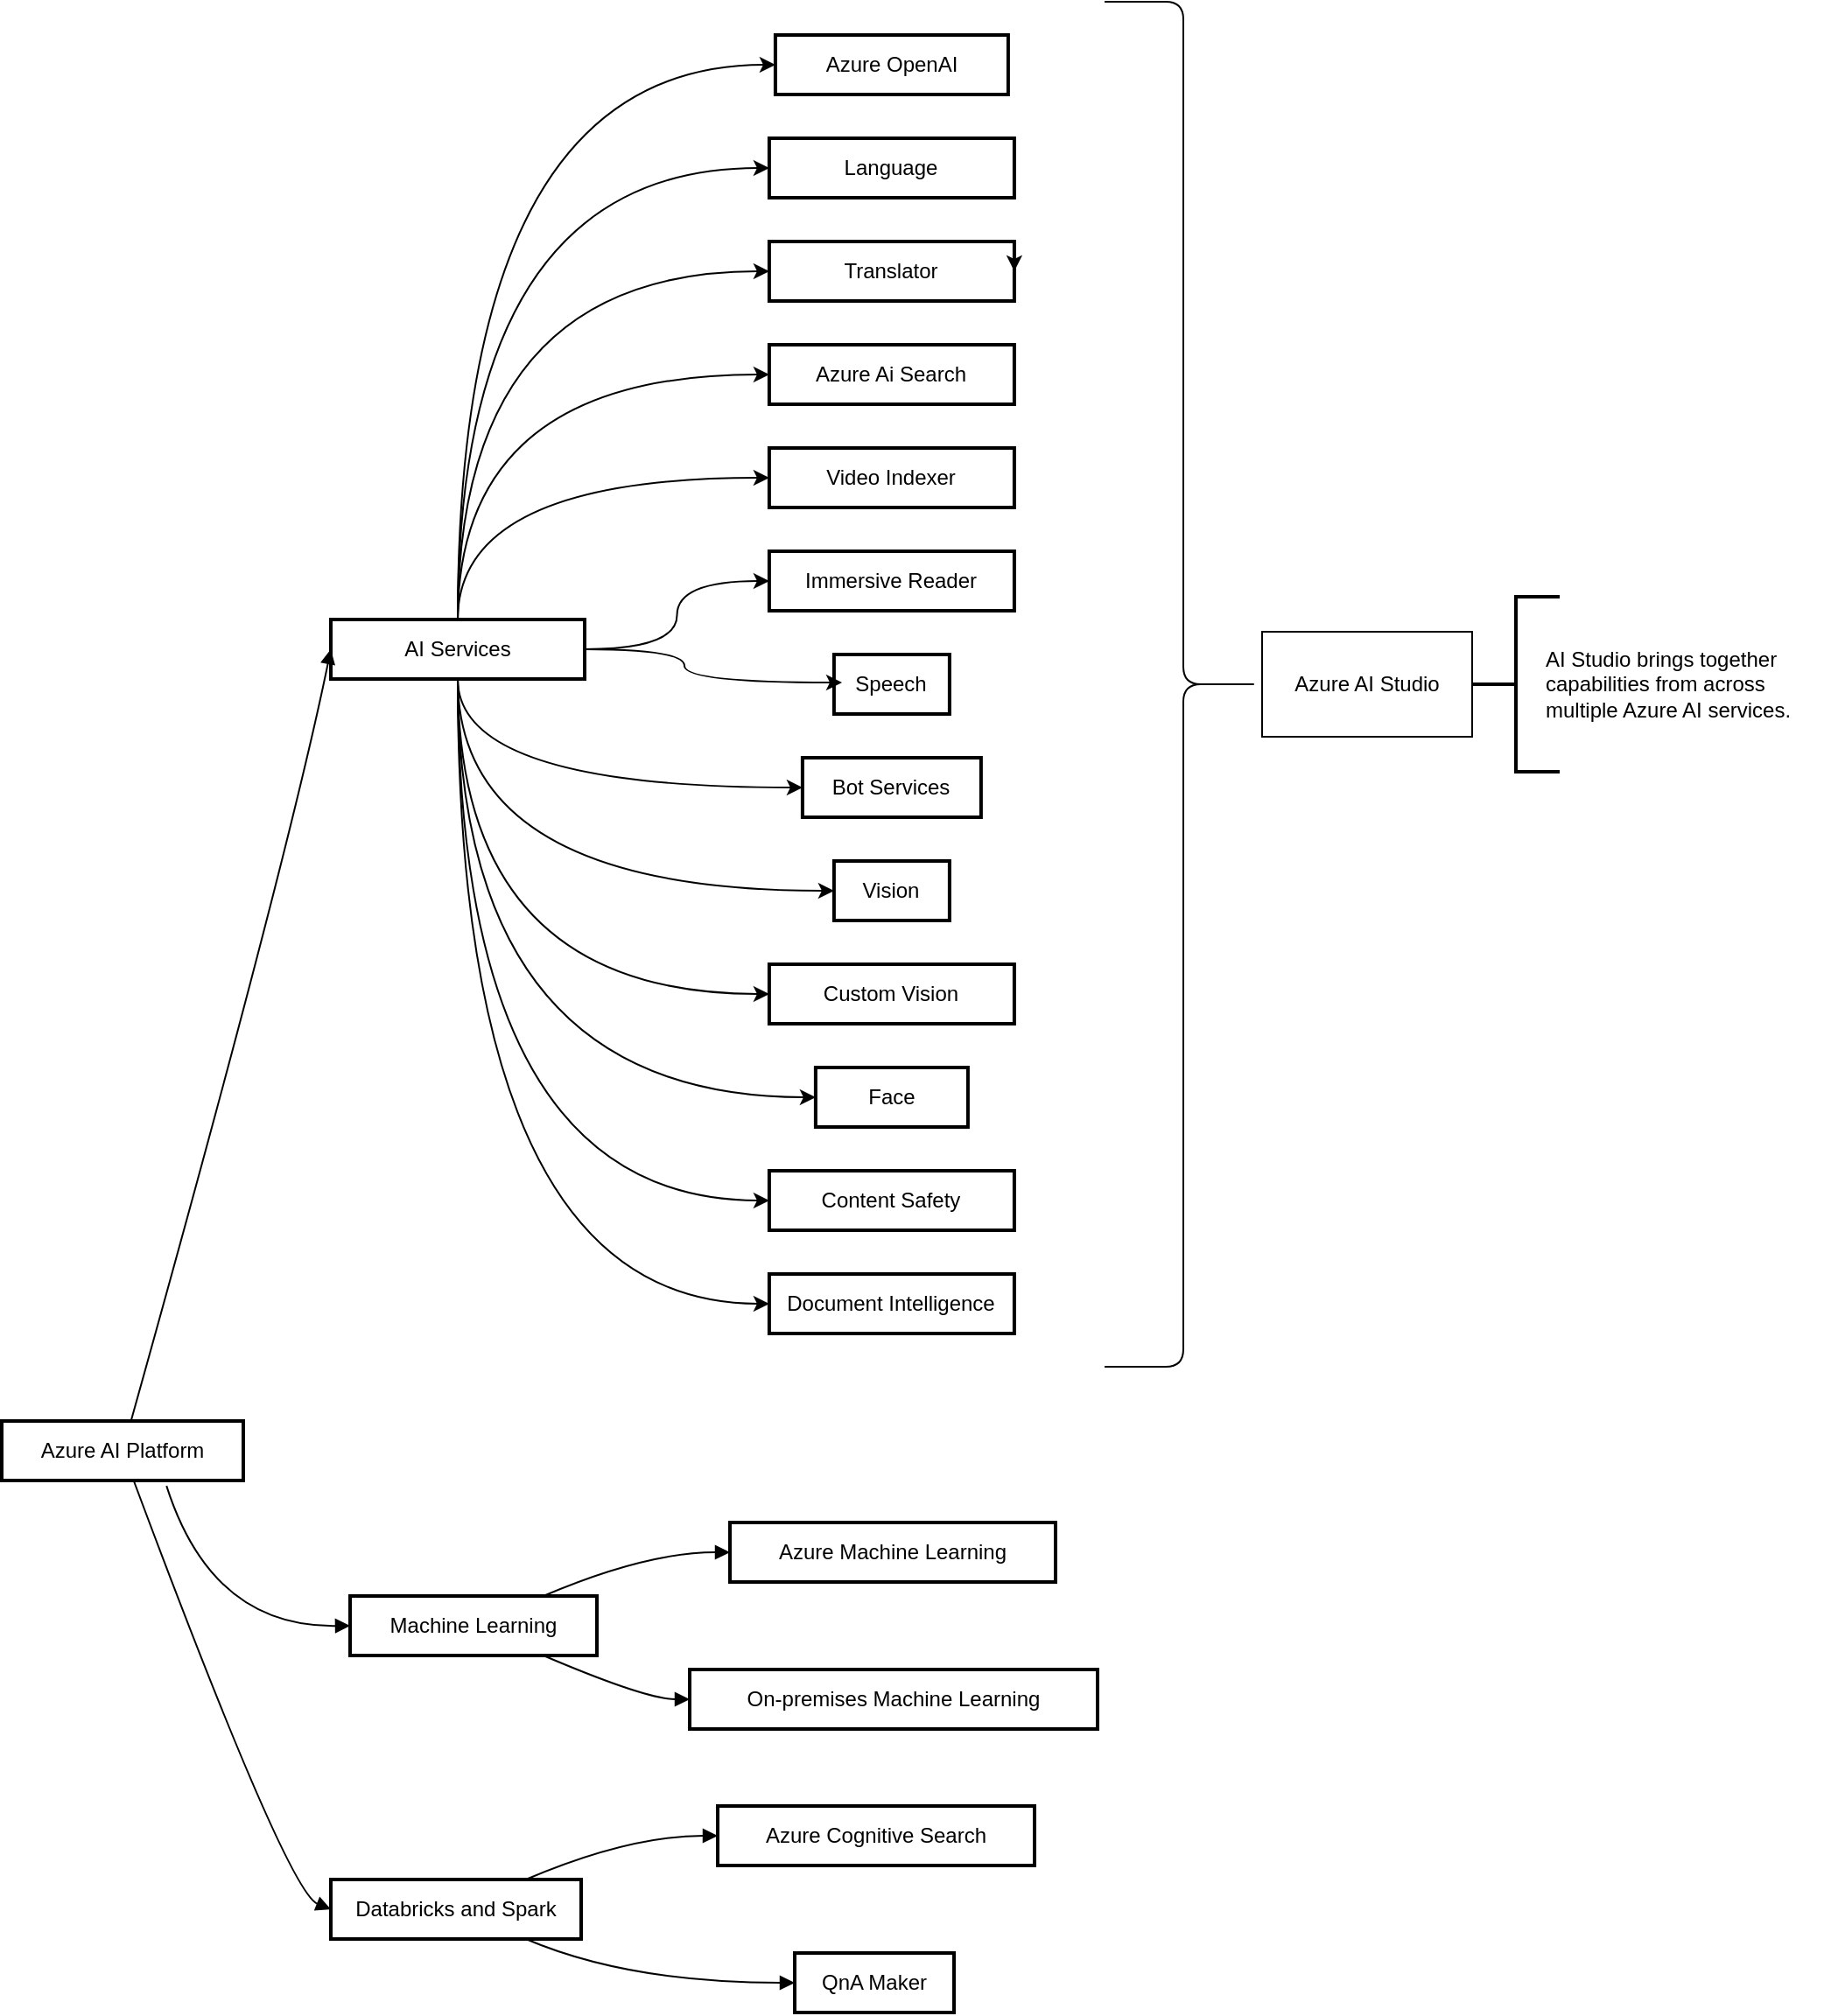 <mxfile version="23.1.4" type="github">
  <diagram name="Página-1" id="4LGEyRPNAvTtnEifTHat">
    <mxGraphModel dx="2866" dy="2235" grid="1" gridSize="10" guides="1" tooltips="1" connect="1" arrows="1" fold="1" page="1" pageScale="1" pageWidth="827" pageHeight="1169" math="0" shadow="0">
      <root>
        <mxCell id="0" />
        <mxCell id="1" parent="0" />
        <mxCell id="2" value="Azure AI Platform" style="whiteSpace=wrap;strokeWidth=2;" parent="1" vertex="1">
          <mxGeometry x="-490" y="582" width="138" height="34" as="geometry" />
        </mxCell>
        <mxCell id="8FiEF_ac_Us0IcNXSMMW-44" style="edgeStyle=orthogonalEdgeStyle;rounded=0;orthogonalLoop=1;jettySize=auto;html=1;exitX=0.5;exitY=1;exitDx=0;exitDy=0;entryX=0;entryY=0.5;entryDx=0;entryDy=0;curved=1;" edge="1" parent="1" source="3" target="5">
          <mxGeometry relative="1" as="geometry" />
        </mxCell>
        <mxCell id="8FiEF_ac_Us0IcNXSMMW-45" style="edgeStyle=orthogonalEdgeStyle;rounded=0;orthogonalLoop=1;jettySize=auto;html=1;entryX=0;entryY=0.5;entryDx=0;entryDy=0;exitX=0.5;exitY=1;exitDx=0;exitDy=0;curved=1;" edge="1" parent="1" source="3" target="8FiEF_ac_Us0IcNXSMMW-40">
          <mxGeometry relative="1" as="geometry" />
        </mxCell>
        <mxCell id="8FiEF_ac_Us0IcNXSMMW-46" style="edgeStyle=orthogonalEdgeStyle;rounded=0;orthogonalLoop=1;jettySize=auto;html=1;entryX=0;entryY=0.5;entryDx=0;entryDy=0;exitX=0.5;exitY=1;exitDx=0;exitDy=0;curved=1;" edge="1" parent="1" source="3" target="8FiEF_ac_Us0IcNXSMMW-39">
          <mxGeometry relative="1" as="geometry" />
        </mxCell>
        <mxCell id="8FiEF_ac_Us0IcNXSMMW-47" style="edgeStyle=orthogonalEdgeStyle;rounded=0;orthogonalLoop=1;jettySize=auto;html=1;entryX=0;entryY=0.5;entryDx=0;entryDy=0;exitX=0.5;exitY=1;exitDx=0;exitDy=0;curved=1;" edge="1" parent="1" source="3" target="8FiEF_ac_Us0IcNXSMMW-38">
          <mxGeometry relative="1" as="geometry" />
        </mxCell>
        <mxCell id="8FiEF_ac_Us0IcNXSMMW-48" style="edgeStyle=orthogonalEdgeStyle;rounded=0;orthogonalLoop=1;jettySize=auto;html=1;entryX=0;entryY=0.5;entryDx=0;entryDy=0;exitX=0.5;exitY=1;exitDx=0;exitDy=0;curved=1;" edge="1" parent="1" source="3" target="8FiEF_ac_Us0IcNXSMMW-37">
          <mxGeometry relative="1" as="geometry" />
        </mxCell>
        <mxCell id="8FiEF_ac_Us0IcNXSMMW-49" style="edgeStyle=orthogonalEdgeStyle;rounded=0;orthogonalLoop=1;jettySize=auto;html=1;entryX=0;entryY=0.5;entryDx=0;entryDy=0;exitX=0.5;exitY=1;exitDx=0;exitDy=0;curved=1;" edge="1" parent="1" source="3" target="8FiEF_ac_Us0IcNXSMMW-35">
          <mxGeometry relative="1" as="geometry" />
        </mxCell>
        <mxCell id="8FiEF_ac_Us0IcNXSMMW-51" style="edgeStyle=orthogonalEdgeStyle;rounded=0;orthogonalLoop=1;jettySize=auto;html=1;entryX=0;entryY=0.5;entryDx=0;entryDy=0;curved=1;" edge="1" parent="1" source="3" target="8FiEF_ac_Us0IcNXSMMW-43">
          <mxGeometry relative="1" as="geometry" />
        </mxCell>
        <mxCell id="8FiEF_ac_Us0IcNXSMMW-52" style="edgeStyle=orthogonalEdgeStyle;rounded=0;orthogonalLoop=1;jettySize=auto;html=1;entryX=0;entryY=0.5;entryDx=0;entryDy=0;curved=1;exitX=0.5;exitY=0;exitDx=0;exitDy=0;" edge="1" parent="1" source="3" target="8FiEF_ac_Us0IcNXSMMW-42">
          <mxGeometry relative="1" as="geometry" />
        </mxCell>
        <mxCell id="8FiEF_ac_Us0IcNXSMMW-53" style="edgeStyle=orthogonalEdgeStyle;rounded=0;orthogonalLoop=1;jettySize=auto;html=1;entryX=0;entryY=0.5;entryDx=0;entryDy=0;exitX=0.5;exitY=0;exitDx=0;exitDy=0;curved=1;" edge="1" parent="1" source="3" target="8FiEF_ac_Us0IcNXSMMW-41">
          <mxGeometry relative="1" as="geometry" />
        </mxCell>
        <mxCell id="8FiEF_ac_Us0IcNXSMMW-54" style="edgeStyle=orthogonalEdgeStyle;rounded=0;orthogonalLoop=1;jettySize=auto;html=1;entryX=0;entryY=0.5;entryDx=0;entryDy=0;exitX=0.5;exitY=0;exitDx=0;exitDy=0;curved=1;" edge="1" parent="1" source="3" target="9">
          <mxGeometry relative="1" as="geometry" />
        </mxCell>
        <mxCell id="8FiEF_ac_Us0IcNXSMMW-55" style="edgeStyle=orthogonalEdgeStyle;rounded=0;orthogonalLoop=1;jettySize=auto;html=1;entryX=0;entryY=0.5;entryDx=0;entryDy=0;exitX=0.5;exitY=0;exitDx=0;exitDy=0;curved=1;" edge="1" parent="1" source="3" target="8">
          <mxGeometry relative="1" as="geometry" />
        </mxCell>
        <mxCell id="8FiEF_ac_Us0IcNXSMMW-56" style="edgeStyle=orthogonalEdgeStyle;rounded=0;orthogonalLoop=1;jettySize=auto;html=1;entryX=0;entryY=0.5;entryDx=0;entryDy=0;exitX=0.5;exitY=0;exitDx=0;exitDy=0;curved=1;" edge="1" parent="1" source="3" target="7">
          <mxGeometry relative="1" as="geometry" />
        </mxCell>
        <mxCell id="3" value="AI Services" style="whiteSpace=wrap;strokeWidth=2;" parent="1" vertex="1">
          <mxGeometry x="-302" y="124" width="145" height="34" as="geometry" />
        </mxCell>
        <mxCell id="4" value="Machine Learning" style="whiteSpace=wrap;strokeWidth=2;" parent="1" vertex="1">
          <mxGeometry x="-291" y="682" width="141" height="34" as="geometry" />
        </mxCell>
        <mxCell id="5" value="Bot Services" style="whiteSpace=wrap;strokeWidth=2;" parent="1" vertex="1">
          <mxGeometry x="-32.55" y="203" width="102" height="34" as="geometry" />
        </mxCell>
        <mxCell id="6" value="Databricks and Spark" style="whiteSpace=wrap;strokeWidth=2;" parent="1" vertex="1">
          <mxGeometry x="-302" y="844" width="143" height="34" as="geometry" />
        </mxCell>
        <mxCell id="7" value="Azure OpenAI" style="whiteSpace=wrap;strokeWidth=2;" parent="1" vertex="1">
          <mxGeometry x="-48.05" y="-210" width="133" height="34" as="geometry" />
        </mxCell>
        <mxCell id="8" value="Language" style="whiteSpace=wrap;strokeWidth=2;" parent="1" vertex="1">
          <mxGeometry x="-51.55" y="-151" width="140" height="34" as="geometry" />
        </mxCell>
        <mxCell id="9" value="Translator" style="whiteSpace=wrap;strokeWidth=2;" parent="1" vertex="1">
          <mxGeometry x="-51.55" y="-92" width="140" height="34" as="geometry" />
        </mxCell>
        <mxCell id="10" value="Speech" style="whiteSpace=wrap;strokeWidth=2;" parent="1" vertex="1">
          <mxGeometry x="-14.55" y="144" width="66" height="34" as="geometry" />
        </mxCell>
        <mxCell id="11" value="Azure Machine Learning" style="whiteSpace=wrap;strokeWidth=2;" parent="1" vertex="1">
          <mxGeometry x="-74" y="640" width="186" height="34" as="geometry" />
        </mxCell>
        <mxCell id="12" value="On-premises Machine Learning" style="whiteSpace=wrap;strokeWidth=2;" parent="1" vertex="1">
          <mxGeometry x="-97" y="724" width="233" height="34" as="geometry" />
        </mxCell>
        <mxCell id="15" value="Azure Cognitive Search" style="whiteSpace=wrap;strokeWidth=2;" parent="1" vertex="1">
          <mxGeometry x="-81" y="802" width="181" height="34" as="geometry" />
        </mxCell>
        <mxCell id="16" value="QnA Maker" style="whiteSpace=wrap;strokeWidth=2;" parent="1" vertex="1">
          <mxGeometry x="-37" y="886" width="91" height="34" as="geometry" />
        </mxCell>
        <mxCell id="17" value="" style="curved=1;startArrow=none;endArrow=block;exitX=0.535;exitY=0;entryX=0.0;entryY=0.5;" parent="1" source="2" target="3" edge="1">
          <mxGeometry relative="1" as="geometry">
            <Array as="points">
              <mxPoint x="-327" y="263" />
            </Array>
          </mxGeometry>
        </mxCell>
        <mxCell id="18" value="" style="curved=1;startArrow=none;endArrow=block;exitX=0.682;exitY=1.09;entryX=0.003;entryY=0.5;exitDx=0;exitDy=0;exitPerimeter=0;" parent="1" source="2" target="4" edge="1">
          <mxGeometry relative="1" as="geometry">
            <Array as="points">
              <mxPoint x="-370" y="700" />
            </Array>
          </mxGeometry>
        </mxCell>
        <mxCell id="20" value="" style="curved=1;startArrow=none;endArrow=block;exitX=0.546;exitY=1;entryX=0.002;entryY=0.5;" parent="1" source="2" target="6" edge="1">
          <mxGeometry relative="1" as="geometry">
            <Array as="points">
              <mxPoint x="-327" y="851" />
            </Array>
          </mxGeometry>
        </mxCell>
        <mxCell id="25" value="" style="curved=1;startArrow=none;endArrow=block;exitX=0.783;exitY=0;entryX=0.0;entryY=0.5;" parent="1" source="4" target="11" edge="1">
          <mxGeometry relative="1" as="geometry">
            <Array as="points">
              <mxPoint x="-122" y="657" />
            </Array>
          </mxGeometry>
        </mxCell>
        <mxCell id="26" value="" style="curved=1;startArrow=none;endArrow=block;exitX=0.783;exitY=1;entryX=-0.002;entryY=0.5;" parent="1" source="4" target="12" edge="1">
          <mxGeometry relative="1" as="geometry">
            <Array as="points">
              <mxPoint x="-122" y="741" />
            </Array>
          </mxGeometry>
        </mxCell>
        <mxCell id="29" value="" style="curved=1;startArrow=none;endArrow=block;exitX=0.779;exitY=0;entryX=-0.002;entryY=0.5;" parent="1" source="6" target="15" edge="1">
          <mxGeometry relative="1" as="geometry">
            <Array as="points">
              <mxPoint x="-132" y="819" />
            </Array>
          </mxGeometry>
        </mxCell>
        <mxCell id="30" value="" style="curved=1;startArrow=none;endArrow=block;exitX=0.779;exitY=1;entryX=0.005;entryY=0.5;" parent="1" source="6" target="16" edge="1">
          <mxGeometry relative="1" as="geometry">
            <Array as="points">
              <mxPoint x="-132" y="903" />
            </Array>
          </mxGeometry>
        </mxCell>
        <mxCell id="8FiEF_ac_Us0IcNXSMMW-30" style="edgeStyle=orthogonalEdgeStyle;rounded=0;orthogonalLoop=1;jettySize=auto;html=1;exitX=1;exitY=0.25;exitDx=0;exitDy=0;entryX=1;entryY=0.5;entryDx=0;entryDy=0;" edge="1" parent="1" source="9" target="9">
          <mxGeometry relative="1" as="geometry" />
        </mxCell>
        <mxCell id="8FiEF_ac_Us0IcNXSMMW-35" value="Vision" style="whiteSpace=wrap;strokeWidth=2;" vertex="1" parent="1">
          <mxGeometry x="-14.55" y="262" width="66" height="34" as="geometry" />
        </mxCell>
        <mxCell id="8FiEF_ac_Us0IcNXSMMW-37" value="Custom Vision" style="whiteSpace=wrap;strokeWidth=2;" vertex="1" parent="1">
          <mxGeometry x="-51.55" y="321" width="140" height="34" as="geometry" />
        </mxCell>
        <mxCell id="8FiEF_ac_Us0IcNXSMMW-38" value="Face" style="whiteSpace=wrap;strokeWidth=2;" vertex="1" parent="1">
          <mxGeometry x="-25.05" y="380" width="87" height="34" as="geometry" />
        </mxCell>
        <mxCell id="8FiEF_ac_Us0IcNXSMMW-39" value="Content Safety" style="whiteSpace=wrap;strokeWidth=2;" vertex="1" parent="1">
          <mxGeometry x="-51.55" y="439" width="140" height="34" as="geometry" />
        </mxCell>
        <mxCell id="8FiEF_ac_Us0IcNXSMMW-40" value="Document Intelligence" style="whiteSpace=wrap;strokeWidth=2;" vertex="1" parent="1">
          <mxGeometry x="-51.55" y="498" width="140" height="34" as="geometry" />
        </mxCell>
        <mxCell id="8FiEF_ac_Us0IcNXSMMW-41" value="Azure Ai Search" style="whiteSpace=wrap;strokeWidth=2;" vertex="1" parent="1">
          <mxGeometry x="-51.55" y="-33" width="140" height="34" as="geometry" />
        </mxCell>
        <mxCell id="8FiEF_ac_Us0IcNXSMMW-42" value="Video Indexer" style="whiteSpace=wrap;strokeWidth=2;" vertex="1" parent="1">
          <mxGeometry x="-51.55" y="26" width="140" height="34" as="geometry" />
        </mxCell>
        <mxCell id="8FiEF_ac_Us0IcNXSMMW-43" value="Immersive Reader" style="whiteSpace=wrap;strokeWidth=2;" vertex="1" parent="1">
          <mxGeometry x="-51.55" y="85" width="140" height="34" as="geometry" />
        </mxCell>
        <mxCell id="8FiEF_ac_Us0IcNXSMMW-57" style="edgeStyle=orthogonalEdgeStyle;rounded=0;orthogonalLoop=1;jettySize=auto;html=1;entryX=0.069;entryY=0.471;entryDx=0;entryDy=0;entryPerimeter=0;curved=1;" edge="1" parent="1" source="3" target="10">
          <mxGeometry relative="1" as="geometry">
            <Array as="points">
              <mxPoint x="-100" y="141" />
              <mxPoint x="-100" y="160" />
            </Array>
          </mxGeometry>
        </mxCell>
        <mxCell id="8FiEF_ac_Us0IcNXSMMW-58" value="" style="shape=curlyBracket;whiteSpace=wrap;html=1;rounded=1;flipH=1;labelPosition=right;verticalLabelPosition=middle;align=left;verticalAlign=middle;" vertex="1" parent="1">
          <mxGeometry x="140" y="-229" width="90" height="780" as="geometry" />
        </mxCell>
        <mxCell id="8FiEF_ac_Us0IcNXSMMW-60" value="Azure AI Studio" style="rounded=0;whiteSpace=wrap;html=1;" vertex="1" parent="1">
          <mxGeometry x="230" y="131" width="120" height="60" as="geometry" />
        </mxCell>
        <mxCell id="8FiEF_ac_Us0IcNXSMMW-62" value="" style="strokeWidth=2;html=1;shape=mxgraph.flowchart.annotation_2;align=left;labelPosition=right;pointerEvents=1;" vertex="1" parent="1">
          <mxGeometry x="350" y="111" width="50" height="100" as="geometry" />
        </mxCell>
        <mxCell id="8FiEF_ac_Us0IcNXSMMW-63" value="&lt;div style=&quot;text-align: justify;&quot;&gt;&lt;span style=&quot;background-color: initial;&quot;&gt;AI Studio brings together&lt;/span&gt;&lt;/div&gt;&lt;span style=&quot;&quot;&gt;&lt;div style=&quot;text-align: justify;&quot;&gt;&lt;span style=&quot;background-color: initial;&quot;&gt;capabilities from across&lt;/span&gt;&lt;/div&gt;&lt;/span&gt;&lt;span style=&quot;&quot;&gt;&lt;div style=&quot;text-align: justify;&quot;&gt;&lt;span style=&quot;background-color: initial;&quot;&gt;multiple Azure AI services.&lt;/span&gt;&lt;/div&gt;&lt;/span&gt;" style="text;html=1;align=left;verticalAlign=middle;resizable=0;points=[];autosize=1;strokeColor=none;fillColor=none;" vertex="1" parent="1">
          <mxGeometry x="390" y="131" width="160" height="60" as="geometry" />
        </mxCell>
      </root>
    </mxGraphModel>
  </diagram>
</mxfile>
